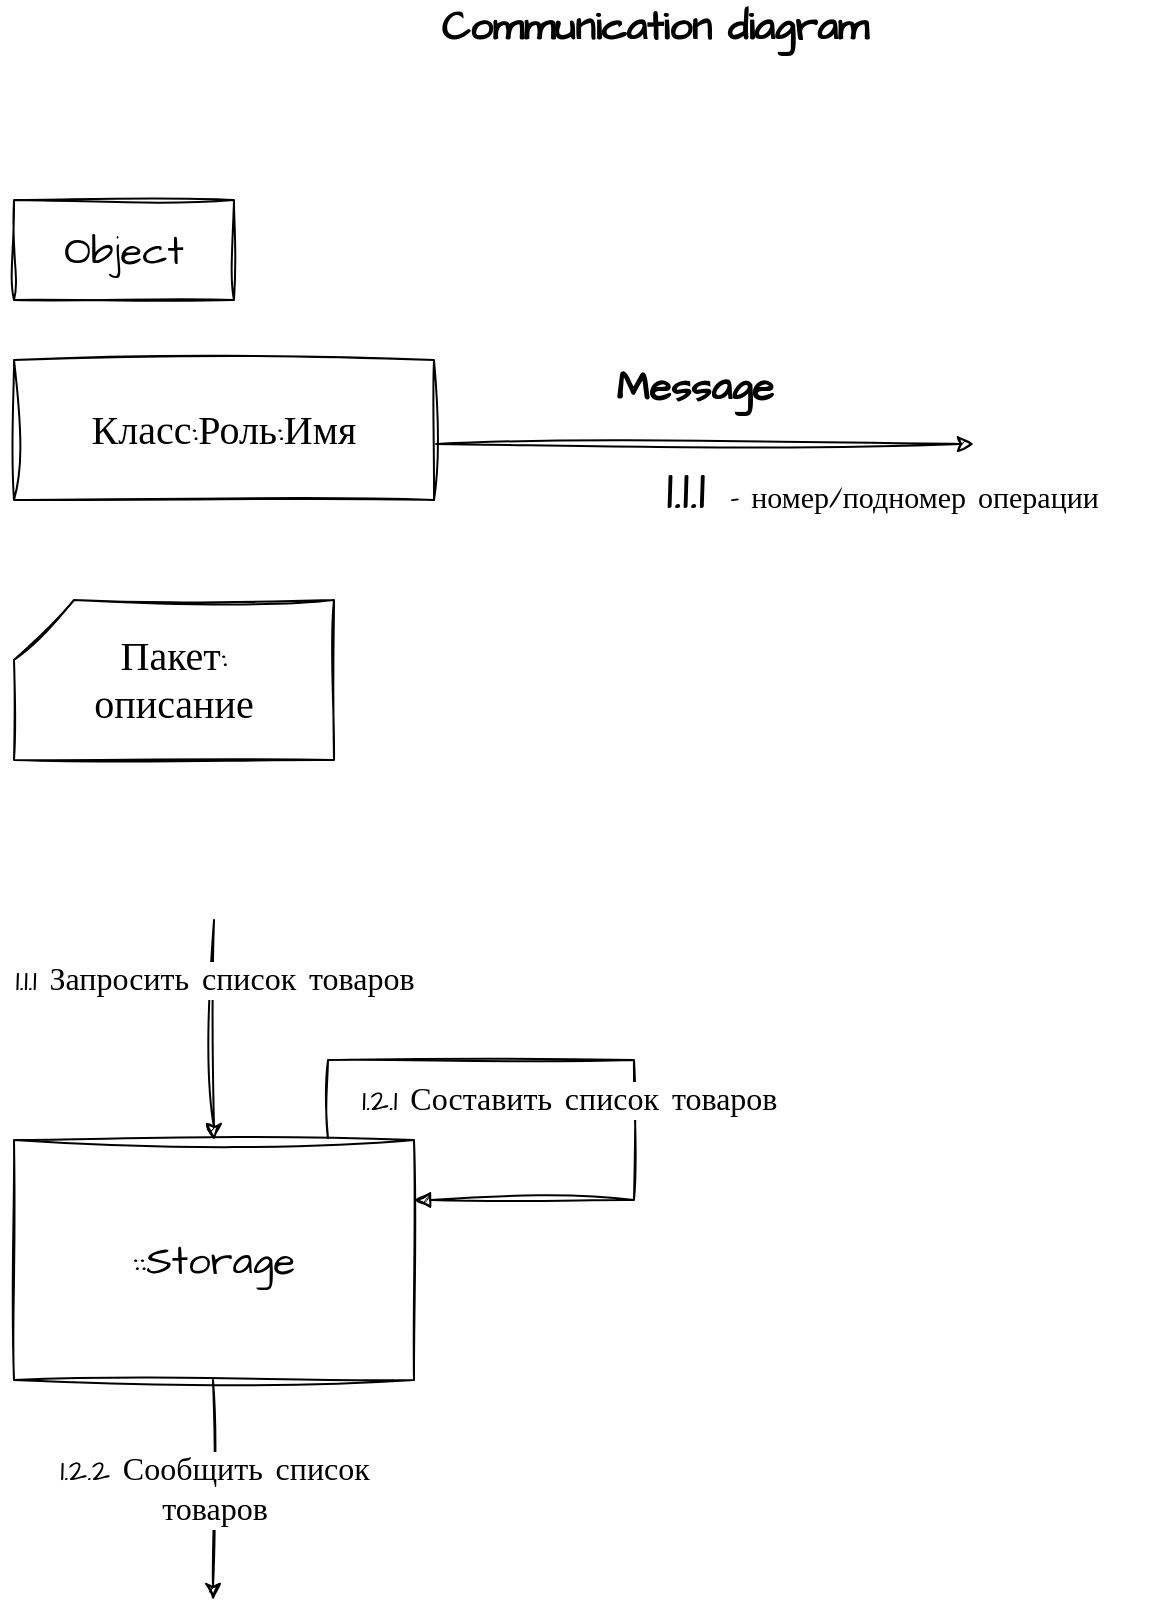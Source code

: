 <mxfile version="21.7.2" type="device">
  <diagram name="Страница — 1" id="bMZQUD8Q7Lqpo5jMVCOP">
    <mxGraphModel dx="1434" dy="758" grid="1" gridSize="10" guides="1" tooltips="1" connect="1" arrows="1" fold="1" page="1" pageScale="1" pageWidth="827" pageHeight="1169" math="0" shadow="0">
      <root>
        <mxCell id="0" />
        <mxCell id="1" parent="0" />
        <mxCell id="QzfZLcDHroeN8IoDOXcJ-1" value="Класс:Роль:Имя" style="html=1;whiteSpace=wrap;sketch=1;hachureGap=4;jiggle=2;curveFitting=1;fontFamily=Architects Daughter;fontSource=https%3A%2F%2Ffonts.googleapis.com%2Fcss%3Ffamily%3DArchitects%2BDaughter;fontSize=20;" vertex="1" parent="1">
          <mxGeometry x="80" y="200" width="210" height="70" as="geometry" />
        </mxCell>
        <mxCell id="QzfZLcDHroeN8IoDOXcJ-3" value="Communication diagram" style="text;align=center;fontStyle=1;verticalAlign=middle;spacingLeft=3;spacingRight=3;strokeColor=none;rotatable=0;points=[[0,0.5],[1,0.5]];portConstraint=eastwest;html=1;fontSize=20;fontFamily=Architects Daughter;" vertex="1" parent="1">
          <mxGeometry x="360" y="20" width="80" height="26" as="geometry" />
        </mxCell>
        <mxCell id="QzfZLcDHroeN8IoDOXcJ-4" value="Object" style="html=1;whiteSpace=wrap;sketch=1;hachureGap=4;jiggle=2;curveFitting=1;fontFamily=Architects Daughter;fontSource=https%3A%2F%2Ffonts.googleapis.com%2Fcss%3Ffamily%3DArchitects%2BDaughter;fontSize=20;" vertex="1" parent="1">
          <mxGeometry x="80" y="120" width="110" height="50" as="geometry" />
        </mxCell>
        <mxCell id="QzfZLcDHroeN8IoDOXcJ-5" value="" style="endArrow=classic;html=1;rounded=0;sketch=1;hachureGap=4;jiggle=2;curveFitting=1;fontFamily=Architects Daughter;fontSource=https%3A%2F%2Ffonts.googleapis.com%2Fcss%3Ffamily%3DArchitects%2BDaughter;fontSize=16;exitX=1.005;exitY=0.6;exitDx=0;exitDy=0;exitPerimeter=0;" edge="1" parent="1" source="QzfZLcDHroeN8IoDOXcJ-1">
          <mxGeometry width="50" height="50" relative="1" as="geometry">
            <mxPoint x="390" y="420" as="sourcePoint" />
            <mxPoint x="560" y="242" as="targetPoint" />
          </mxGeometry>
        </mxCell>
        <mxCell id="QzfZLcDHroeN8IoDOXcJ-6" value="&lt;font style=&quot;&quot;&gt;&lt;font style=&quot;font-size: 30px;&quot;&gt;1.1.1&amp;nbsp;&lt;/font&gt;&lt;font style=&quot;font-size: 15px;&quot;&gt;- &lt;/font&gt;&lt;/font&gt;&lt;font style=&quot;font-size: 15px;&quot;&gt;н&lt;/font&gt;&lt;font style=&quot;font-size: 15px;&quot;&gt;омер/&lt;/font&gt;&lt;font style=&quot;font-size: 15px;&quot;&gt;подномер операции&amp;nbsp;&lt;/font&gt;" style="text;strokeColor=none;fillColor=none;align=left;verticalAlign=top;spacingLeft=4;spacingRight=4;overflow=hidden;rotatable=0;points=[[0,0.5],[1,0.5]];portConstraint=eastwest;whiteSpace=wrap;html=1;fontSize=30;fontFamily=Architects Daughter;" vertex="1" parent="1">
          <mxGeometry x="400" y="240" width="260" height="120" as="geometry" />
        </mxCell>
        <mxCell id="QzfZLcDHroeN8IoDOXcJ-7" value="Message" style="text;align=center;fontStyle=1;verticalAlign=middle;spacingLeft=3;spacingRight=3;strokeColor=none;rotatable=0;points=[[0,0.5],[1,0.5]];portConstraint=eastwest;html=1;fontSize=20;fontFamily=Architects Daughter;" vertex="1" parent="1">
          <mxGeometry x="380" y="200" width="80" height="26" as="geometry" />
        </mxCell>
        <mxCell id="QzfZLcDHroeN8IoDOXcJ-10" value="::Storage" style="html=1;whiteSpace=wrap;sketch=1;hachureGap=4;jiggle=2;curveFitting=1;fontFamily=Architects Daughter;fontSource=https%3A%2F%2Ffonts.googleapis.com%2Fcss%3Ffamily%3DArchitects%2BDaughter;fontSize=20;" vertex="1" parent="1">
          <mxGeometry x="80" y="590" width="200" height="120" as="geometry" />
        </mxCell>
        <mxCell id="QzfZLcDHroeN8IoDOXcJ-11" value="1.1.1 Запросить список товаров" style="endArrow=classic;html=1;rounded=0;sketch=1;hachureGap=4;jiggle=2;curveFitting=1;fontFamily=Architects Daughter;fontSource=https%3A%2F%2Ffonts.googleapis.com%2Fcss%3Ffamily%3DArchitects%2BDaughter;fontSize=16;entryX=0.5;entryY=0;entryDx=0;entryDy=0;" edge="1" parent="1" target="QzfZLcDHroeN8IoDOXcJ-10">
          <mxGeometry x="-0.455" width="50" height="50" relative="1" as="geometry">
            <mxPoint x="180" y="480" as="sourcePoint" />
            <mxPoint x="440" y="400" as="targetPoint" />
            <mxPoint as="offset" />
          </mxGeometry>
        </mxCell>
        <mxCell id="QzfZLcDHroeN8IoDOXcJ-12" value="1.2.2 Сообщить список&lt;br&gt;товаров" style="endArrow=classic;html=1;rounded=0;sketch=1;hachureGap=4;jiggle=2;curveFitting=1;fontFamily=Architects Daughter;fontSource=https%3A%2F%2Ffonts.googleapis.com%2Fcss%3Ffamily%3DArchitects%2BDaughter;fontSize=16;entryX=0.5;entryY=0;entryDx=0;entryDy=0;" edge="1" parent="1">
          <mxGeometry width="50" height="50" relative="1" as="geometry">
            <mxPoint x="179.5" y="710" as="sourcePoint" />
            <mxPoint x="179.5" y="820" as="targetPoint" />
          </mxGeometry>
        </mxCell>
        <mxCell id="QzfZLcDHroeN8IoDOXcJ-14" value="1.2.1 Составить список товаров" style="html=1;align=left;spacingLeft=2;endArrow=block;rounded=0;edgeStyle=orthogonalEdgeStyle;curved=0;rounded=0;sketch=1;hachureGap=4;jiggle=2;curveFitting=1;fontFamily=Architects Daughter;fontSource=https%3A%2F%2Ffonts.googleapis.com%2Fcss%3Ffamily%3DArchitects%2BDaughter;fontSize=16;entryX=1;entryY=0.25;entryDx=0;entryDy=0;exitX=0.785;exitY=-0.008;exitDx=0;exitDy=0;exitPerimeter=0;" edge="1" target="QzfZLcDHroeN8IoDOXcJ-10" parent="1" source="QzfZLcDHroeN8IoDOXcJ-10">
          <mxGeometry x="-0.898" y="-13" relative="1" as="geometry">
            <mxPoint x="310" y="560" as="sourcePoint" />
            <Array as="points">
              <mxPoint x="237" y="550" />
              <mxPoint x="390" y="550" />
              <mxPoint x="390" y="620" />
            </Array>
            <mxPoint x="315" y="590" as="targetPoint" />
            <mxPoint as="offset" />
          </mxGeometry>
        </mxCell>
        <mxCell id="QzfZLcDHroeN8IoDOXcJ-15" value="Пакет:&lt;br style=&quot;border-color: var(--border-color);&quot;&gt;описание" style="shape=card;whiteSpace=wrap;html=1;sketch=1;hachureGap=4;jiggle=2;curveFitting=1;fontFamily=Architects Daughter;fontSource=https%3A%2F%2Ffonts.googleapis.com%2Fcss%3Ffamily%3DArchitects%2BDaughter;fontSize=20;" vertex="1" parent="1">
          <mxGeometry x="80" y="320" width="160" height="80" as="geometry" />
        </mxCell>
      </root>
    </mxGraphModel>
  </diagram>
</mxfile>
